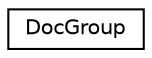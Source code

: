 digraph "类继承关系图"
{
 // INTERACTIVE_SVG=YES
 // LATEX_PDF_SIZE
  edge [fontname="Helvetica",fontsize="10",labelfontname="Helvetica",labelfontsize="10"];
  node [fontname="Helvetica",fontsize="10",shape=record];
  rankdir="LR";
  Node0 [label="DocGroup",height=0.2,width=0.4,color="black", fillcolor="white", style="filled",URL="$d1/d05/class_doc_group.html",tooltip=" "];
}
